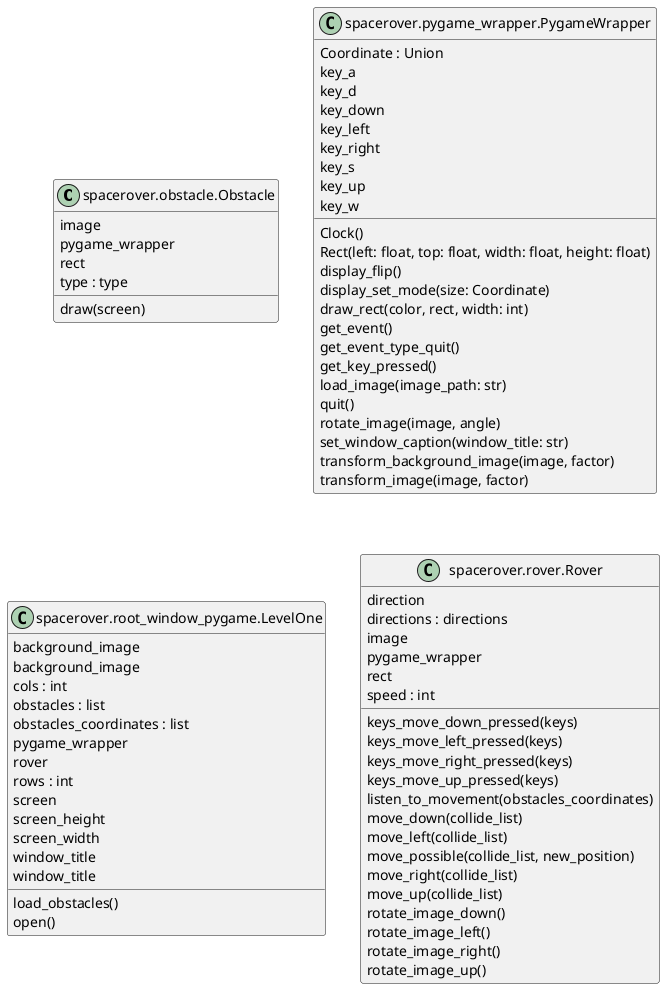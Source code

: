 @startuml classes
set namespaceSeparator none
class "spacerover.obstacle.Obstacle" as spacerover.obstacle.Obstacle {
  image
  pygame_wrapper
  rect
  type : type
  draw(screen)
}
class "spacerover.pygame_wrapper.PygameWrapper" as spacerover.pygame_wrapper.PygameWrapper {
  Coordinate : Union
  key_a
  key_d
  key_down
  key_left
  key_right
  key_s
  key_up
  key_w
  Clock()
  Rect(left: float, top: float, width: float, height: float)
  display_flip()
  display_set_mode(size: Coordinate)
  draw_rect(color, rect, width: int)
  get_event()
  get_event_type_quit()
  get_key_pressed()
  load_image(image_path: str)
  quit()
  rotate_image(image, angle)
  set_window_caption(window_title: str)
  transform_background_image(image, factor)
  transform_image(image, factor)
}
class "spacerover.root_window_pygame.LevelOne" as spacerover.root_window_pygame.LevelOne {
  background_image
  background_image
  cols : int
  obstacles : list
  obstacles_coordinates : list
  pygame_wrapper
  rover
  rows : int
  screen
  screen_height
  screen_width
  window_title
  window_title
  load_obstacles()
  open()
}
class "spacerover.rover.Rover" as spacerover.rover.Rover {
  direction
  directions : directions
  image
  pygame_wrapper
  rect
  speed : int
  keys_move_down_pressed(keys)
  keys_move_left_pressed(keys)
  keys_move_right_pressed(keys)
  keys_move_up_pressed(keys)
  listen_to_movement(obstacles_coordinates)
  move_down(collide_list)
  move_left(collide_list)
  move_possible(collide_list, new_position)
  move_right(collide_list)
  move_up(collide_list)
  rotate_image_down()
  rotate_image_left()
  rotate_image_right()
  rotate_image_up()
}
@enduml
